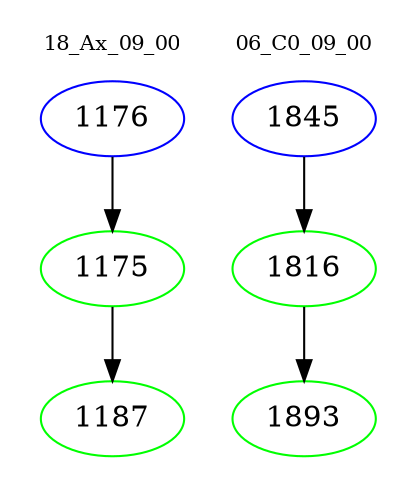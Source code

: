 digraph{
subgraph cluster_0 {
color = white
label = "18_Ax_09_00";
fontsize=10;
T0_1176 [label="1176", color="blue"]
T0_1176 -> T0_1175 [color="black"]
T0_1175 [label="1175", color="green"]
T0_1175 -> T0_1187 [color="black"]
T0_1187 [label="1187", color="green"]
}
subgraph cluster_1 {
color = white
label = "06_C0_09_00";
fontsize=10;
T1_1845 [label="1845", color="blue"]
T1_1845 -> T1_1816 [color="black"]
T1_1816 [label="1816", color="green"]
T1_1816 -> T1_1893 [color="black"]
T1_1893 [label="1893", color="green"]
}
}
